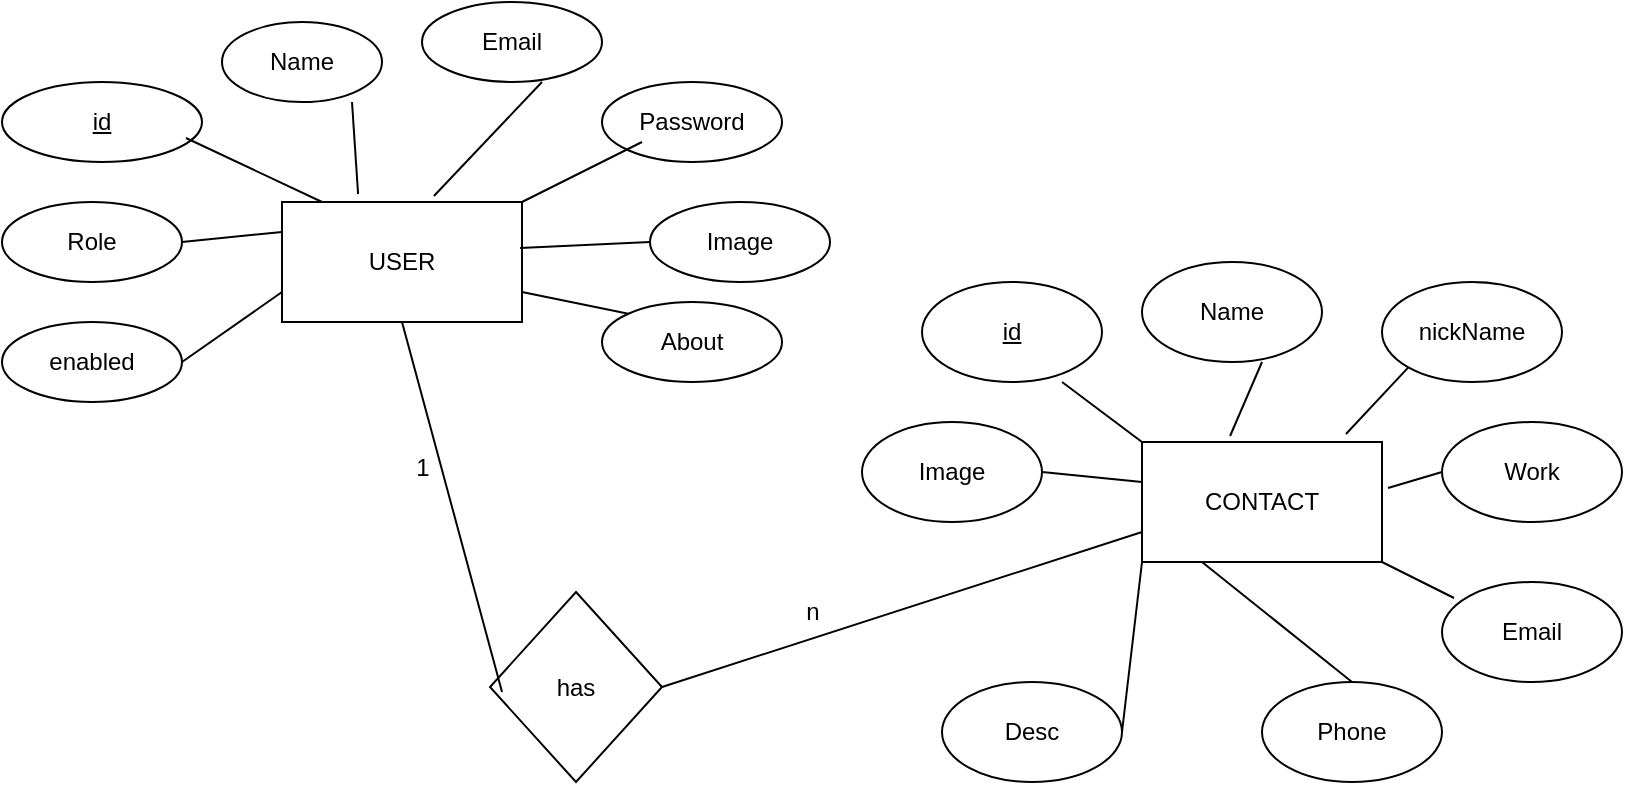 <mxfile version="24.7.6">
  <diagram name="Page-1" id="r1VJRkwCVeg-aCtXPdXI">
    <mxGraphModel dx="1035" dy="511" grid="1" gridSize="10" guides="1" tooltips="1" connect="1" arrows="1" fold="1" page="1" pageScale="1" pageWidth="827" pageHeight="1169" math="0" shadow="0">
      <root>
        <mxCell id="0" />
        <mxCell id="1" parent="0" />
        <mxCell id="pAQu4iat_0gjQba0TCxo-1" value="USER" style="rounded=0;whiteSpace=wrap;html=1;" vertex="1" parent="1">
          <mxGeometry x="140" y="120" width="120" height="60" as="geometry" />
        </mxCell>
        <mxCell id="pAQu4iat_0gjQba0TCxo-2" value="CONTACT" style="rounded=0;whiteSpace=wrap;html=1;" vertex="1" parent="1">
          <mxGeometry x="570" y="240" width="120" height="60" as="geometry" />
        </mxCell>
        <mxCell id="pAQu4iat_0gjQba0TCxo-3" value="&lt;u&gt;id&lt;/u&gt;" style="ellipse;whiteSpace=wrap;html=1;" vertex="1" parent="1">
          <mxGeometry y="60" width="100" height="40" as="geometry" />
        </mxCell>
        <mxCell id="pAQu4iat_0gjQba0TCxo-7" value="Name" style="ellipse;whiteSpace=wrap;html=1;" vertex="1" parent="1">
          <mxGeometry x="110" y="30" width="80" height="40" as="geometry" />
        </mxCell>
        <mxCell id="pAQu4iat_0gjQba0TCxo-8" value="Email" style="ellipse;whiteSpace=wrap;html=1;" vertex="1" parent="1">
          <mxGeometry x="210" y="20" width="90" height="40" as="geometry" />
        </mxCell>
        <mxCell id="pAQu4iat_0gjQba0TCxo-9" value="Password" style="ellipse;whiteSpace=wrap;html=1;" vertex="1" parent="1">
          <mxGeometry x="300" y="60" width="90" height="40" as="geometry" />
        </mxCell>
        <mxCell id="pAQu4iat_0gjQba0TCxo-10" value="Image&lt;span style=&quot;color: rgba(0, 0, 0, 0); font-family: monospace; font-size: 0px; text-align: start; text-wrap: nowrap;&quot;&gt;%3CmxGraphModel%3E%3Croot%3E%3CmxCell%20id%3D%220%22%2F%3E%3CmxCell%20id%3D%221%22%20parent%3D%220%22%2F%3E%3CmxCell%20id%3D%222%22%20value%3D%22id%22%20style%3D%22ellipse%3BwhiteSpace%3Dwrap%3Bhtml%3D1%3B%22%20vertex%3D%221%22%20parent%3D%221%22%3E%3CmxGeometry%20x%3D%22210%22%20y%3D%2220%22%20width%3D%2290%22%20height%3D%2240%22%20as%3D%22geometry%22%2F%3E%3C%2FmxCell%3E%3C%2Froot%3E%3C%2FmxGraphModel%3E&lt;/span&gt;" style="ellipse;whiteSpace=wrap;html=1;" vertex="1" parent="1">
          <mxGeometry x="324" y="120" width="90" height="40" as="geometry" />
        </mxCell>
        <mxCell id="pAQu4iat_0gjQba0TCxo-11" value="About" style="ellipse;whiteSpace=wrap;html=1;" vertex="1" parent="1">
          <mxGeometry x="300" y="170" width="90" height="40" as="geometry" />
        </mxCell>
        <mxCell id="pAQu4iat_0gjQba0TCxo-12" value="Role" style="ellipse;whiteSpace=wrap;html=1;" vertex="1" parent="1">
          <mxGeometry y="120" width="90" height="40" as="geometry" />
        </mxCell>
        <mxCell id="pAQu4iat_0gjQba0TCxo-13" value="enabled" style="ellipse;whiteSpace=wrap;html=1;" vertex="1" parent="1">
          <mxGeometry y="180" width="90" height="40" as="geometry" />
        </mxCell>
        <mxCell id="pAQu4iat_0gjQba0TCxo-21" value="" style="endArrow=none;html=1;rounded=0;exitX=0.633;exitY=-0.05;exitDx=0;exitDy=0;exitPerimeter=0;" edge="1" parent="1" source="pAQu4iat_0gjQba0TCxo-1">
          <mxGeometry width="50" height="50" relative="1" as="geometry">
            <mxPoint x="240" y="130" as="sourcePoint" />
            <mxPoint x="270" y="60" as="targetPoint" />
          </mxGeometry>
        </mxCell>
        <mxCell id="pAQu4iat_0gjQba0TCxo-22" value="" style="endArrow=none;html=1;rounded=0;exitX=1;exitY=0;exitDx=0;exitDy=0;" edge="1" parent="1" source="pAQu4iat_0gjQba0TCxo-1">
          <mxGeometry width="50" height="50" relative="1" as="geometry">
            <mxPoint x="270" y="140" as="sourcePoint" />
            <mxPoint x="320" y="90" as="targetPoint" />
          </mxGeometry>
        </mxCell>
        <mxCell id="pAQu4iat_0gjQba0TCxo-24" value="" style="endArrow=none;html=1;rounded=0;entryX=0;entryY=0.5;entryDx=0;entryDy=0;exitX=0.992;exitY=0.383;exitDx=0;exitDy=0;exitPerimeter=0;" edge="1" parent="1" source="pAQu4iat_0gjQba0TCxo-1" target="pAQu4iat_0gjQba0TCxo-10">
          <mxGeometry width="50" height="50" relative="1" as="geometry">
            <mxPoint x="280" y="180" as="sourcePoint" />
            <mxPoint x="320" y="150" as="targetPoint" />
          </mxGeometry>
        </mxCell>
        <mxCell id="pAQu4iat_0gjQba0TCxo-25" value="" style="endArrow=none;html=1;rounded=0;entryX=0;entryY=0;entryDx=0;entryDy=0;exitX=1;exitY=0.75;exitDx=0;exitDy=0;" edge="1" parent="1" source="pAQu4iat_0gjQba0TCxo-1" target="pAQu4iat_0gjQba0TCxo-11">
          <mxGeometry width="50" height="50" relative="1" as="geometry">
            <mxPoint x="282" y="180" as="sourcePoint" />
            <mxPoint x="330" y="200" as="targetPoint" />
          </mxGeometry>
        </mxCell>
        <mxCell id="pAQu4iat_0gjQba0TCxo-26" value="" style="endArrow=none;html=1;rounded=0;entryX=0;entryY=0.75;entryDx=0;entryDy=0;exitX=1;exitY=0.5;exitDx=0;exitDy=0;" edge="1" parent="1" source="pAQu4iat_0gjQba0TCxo-13" target="pAQu4iat_0gjQba0TCxo-1">
          <mxGeometry width="50" height="50" relative="1" as="geometry">
            <mxPoint x="80" y="230" as="sourcePoint" />
            <mxPoint x="130" y="180" as="targetPoint" />
          </mxGeometry>
        </mxCell>
        <mxCell id="pAQu4iat_0gjQba0TCxo-27" value="" style="endArrow=none;html=1;rounded=0;entryX=0;entryY=0.25;entryDx=0;entryDy=0;exitX=1;exitY=0.5;exitDx=0;exitDy=0;" edge="1" parent="1" source="pAQu4iat_0gjQba0TCxo-12" target="pAQu4iat_0gjQba0TCxo-1">
          <mxGeometry width="50" height="50" relative="1" as="geometry">
            <mxPoint x="80" y="160" as="sourcePoint" />
            <mxPoint x="130" y="110" as="targetPoint" />
          </mxGeometry>
        </mxCell>
        <mxCell id="pAQu4iat_0gjQba0TCxo-28" value="" style="endArrow=none;html=1;rounded=0;exitX=0.167;exitY=0;exitDx=0;exitDy=0;exitPerimeter=0;entryX=0.92;entryY=0.7;entryDx=0;entryDy=0;entryPerimeter=0;" edge="1" parent="1" source="pAQu4iat_0gjQba0TCxo-1" target="pAQu4iat_0gjQba0TCxo-3">
          <mxGeometry width="50" height="50" relative="1" as="geometry">
            <mxPoint x="170" y="130" as="sourcePoint" />
            <mxPoint x="90" y="70" as="targetPoint" />
          </mxGeometry>
        </mxCell>
        <mxCell id="pAQu4iat_0gjQba0TCxo-29" value="" style="endArrow=none;html=1;rounded=0;exitX=0.317;exitY=-0.067;exitDx=0;exitDy=0;exitPerimeter=0;" edge="1" parent="1" source="pAQu4iat_0gjQba0TCxo-1">
          <mxGeometry width="50" height="50" relative="1" as="geometry">
            <mxPoint x="125" y="120" as="sourcePoint" />
            <mxPoint x="175" y="70" as="targetPoint" />
          </mxGeometry>
        </mxCell>
        <mxCell id="pAQu4iat_0gjQba0TCxo-30" value="&lt;u&gt;id&lt;/u&gt;" style="ellipse;whiteSpace=wrap;html=1;" vertex="1" parent="1">
          <mxGeometry x="460" y="160" width="90" height="50" as="geometry" />
        </mxCell>
        <mxCell id="pAQu4iat_0gjQba0TCxo-31" value="Name" style="ellipse;whiteSpace=wrap;html=1;" vertex="1" parent="1">
          <mxGeometry x="570" y="150" width="90" height="50" as="geometry" />
        </mxCell>
        <mxCell id="pAQu4iat_0gjQba0TCxo-32" value="nickName" style="ellipse;whiteSpace=wrap;html=1;" vertex="1" parent="1">
          <mxGeometry x="690" y="160" width="90" height="50" as="geometry" />
        </mxCell>
        <mxCell id="pAQu4iat_0gjQba0TCxo-33" value="Work" style="ellipse;whiteSpace=wrap;html=1;" vertex="1" parent="1">
          <mxGeometry x="720" y="230" width="90" height="50" as="geometry" />
        </mxCell>
        <mxCell id="pAQu4iat_0gjQba0TCxo-34" value="Email" style="ellipse;whiteSpace=wrap;html=1;" vertex="1" parent="1">
          <mxGeometry x="720" y="310" width="90" height="50" as="geometry" />
        </mxCell>
        <mxCell id="pAQu4iat_0gjQba0TCxo-35" value="Image" style="ellipse;whiteSpace=wrap;html=1;" vertex="1" parent="1">
          <mxGeometry x="430" y="230" width="90" height="50" as="geometry" />
        </mxCell>
        <mxCell id="pAQu4iat_0gjQba0TCxo-36" value="Desc" style="ellipse;whiteSpace=wrap;html=1;" vertex="1" parent="1">
          <mxGeometry x="470" y="360" width="90" height="50" as="geometry" />
        </mxCell>
        <mxCell id="pAQu4iat_0gjQba0TCxo-37" value="" style="endArrow=none;html=1;rounded=0;exitX=1;exitY=0.5;exitDx=0;exitDy=0;entryX=0;entryY=1;entryDx=0;entryDy=0;entryPerimeter=0;" edge="1" parent="1" source="pAQu4iat_0gjQba0TCxo-36" target="pAQu4iat_0gjQba0TCxo-2">
          <mxGeometry width="50" height="50" relative="1" as="geometry">
            <mxPoint x="520" y="340" as="sourcePoint" />
            <mxPoint x="570" y="290" as="targetPoint" />
          </mxGeometry>
        </mxCell>
        <mxCell id="pAQu4iat_0gjQba0TCxo-38" value="" style="endArrow=none;html=1;rounded=0;exitX=1;exitY=0.5;exitDx=0;exitDy=0;" edge="1" parent="1" source="pAQu4iat_0gjQba0TCxo-35">
          <mxGeometry width="50" height="50" relative="1" as="geometry">
            <mxPoint x="520" y="310" as="sourcePoint" />
            <mxPoint x="570" y="260" as="targetPoint" />
          </mxGeometry>
        </mxCell>
        <mxCell id="pAQu4iat_0gjQba0TCxo-39" value="" style="endArrow=none;html=1;rounded=0;entryX=0.778;entryY=1;entryDx=0;entryDy=0;entryPerimeter=0;exitX=0;exitY=0;exitDx=0;exitDy=0;" edge="1" parent="1" source="pAQu4iat_0gjQba0TCxo-2" target="pAQu4iat_0gjQba0TCxo-30">
          <mxGeometry width="50" height="50" relative="1" as="geometry">
            <mxPoint x="400" y="260" as="sourcePoint" />
            <mxPoint x="450" y="210" as="targetPoint" />
          </mxGeometry>
        </mxCell>
        <mxCell id="pAQu4iat_0gjQba0TCxo-40" value="" style="endArrow=none;html=1;rounded=0;exitX=0.367;exitY=-0.05;exitDx=0;exitDy=0;exitPerimeter=0;" edge="1" parent="1" source="pAQu4iat_0gjQba0TCxo-2">
          <mxGeometry width="50" height="50" relative="1" as="geometry">
            <mxPoint x="580" y="250" as="sourcePoint" />
            <mxPoint x="630" y="200" as="targetPoint" />
          </mxGeometry>
        </mxCell>
        <mxCell id="pAQu4iat_0gjQba0TCxo-41" value="" style="endArrow=none;html=1;rounded=0;entryX=0;entryY=1;entryDx=0;entryDy=0;exitX=0.85;exitY=-0.067;exitDx=0;exitDy=0;exitPerimeter=0;" edge="1" parent="1" source="pAQu4iat_0gjQba0TCxo-2" target="pAQu4iat_0gjQba0TCxo-32">
          <mxGeometry width="50" height="50" relative="1" as="geometry">
            <mxPoint x="670" y="250" as="sourcePoint" />
            <mxPoint x="720" y="200" as="targetPoint" />
          </mxGeometry>
        </mxCell>
        <mxCell id="pAQu4iat_0gjQba0TCxo-42" value="" style="endArrow=none;html=1;rounded=0;exitX=1.025;exitY=0.383;exitDx=0;exitDy=0;exitPerimeter=0;entryX=0;entryY=0.5;entryDx=0;entryDy=0;entryPerimeter=0;" edge="1" parent="1" source="pAQu4iat_0gjQba0TCxo-2" target="pAQu4iat_0gjQba0TCxo-33">
          <mxGeometry width="50" height="50" relative="1" as="geometry">
            <mxPoint x="690" y="290" as="sourcePoint" />
            <mxPoint x="740" y="240" as="targetPoint" />
          </mxGeometry>
        </mxCell>
        <mxCell id="pAQu4iat_0gjQba0TCxo-43" value="" style="endArrow=none;html=1;rounded=0;exitX=1;exitY=1;exitDx=0;exitDy=0;entryX=0.067;entryY=0.16;entryDx=0;entryDy=0;entryPerimeter=0;" edge="1" parent="1" source="pAQu4iat_0gjQba0TCxo-2" target="pAQu4iat_0gjQba0TCxo-34">
          <mxGeometry width="50" height="50" relative="1" as="geometry">
            <mxPoint x="690" y="350" as="sourcePoint" />
            <mxPoint x="740" y="300" as="targetPoint" />
          </mxGeometry>
        </mxCell>
        <mxCell id="pAQu4iat_0gjQba0TCxo-44" value="Phone" style="ellipse;whiteSpace=wrap;html=1;" vertex="1" parent="1">
          <mxGeometry x="630" y="360" width="90" height="50" as="geometry" />
        </mxCell>
        <mxCell id="pAQu4iat_0gjQba0TCxo-45" value="" style="endArrow=none;html=1;rounded=0;entryX=0.25;entryY=1;entryDx=0;entryDy=0;exitX=0.5;exitY=0;exitDx=0;exitDy=0;" edge="1" parent="1" source="pAQu4iat_0gjQba0TCxo-44" target="pAQu4iat_0gjQba0TCxo-2">
          <mxGeometry width="50" height="50" relative="1" as="geometry">
            <mxPoint x="570" y="350" as="sourcePoint" />
            <mxPoint x="620" y="300" as="targetPoint" />
          </mxGeometry>
        </mxCell>
        <mxCell id="pAQu4iat_0gjQba0TCxo-46" value="has" style="rhombus;whiteSpace=wrap;html=1;" vertex="1" parent="1">
          <mxGeometry x="244" y="315" width="86" height="95" as="geometry" />
        </mxCell>
        <mxCell id="pAQu4iat_0gjQba0TCxo-47" value="" style="endArrow=none;html=1;rounded=0;exitX=0.07;exitY=0.526;exitDx=0;exitDy=0;exitPerimeter=0;entryX=0.5;entryY=1;entryDx=0;entryDy=0;" edge="1" parent="1" source="pAQu4iat_0gjQba0TCxo-46" target="pAQu4iat_0gjQba0TCxo-1">
          <mxGeometry width="50" height="50" relative="1" as="geometry">
            <mxPoint x="240" y="360" as="sourcePoint" />
            <mxPoint x="240" y="180" as="targetPoint" />
          </mxGeometry>
        </mxCell>
        <mxCell id="pAQu4iat_0gjQba0TCxo-49" value="" style="endArrow=none;html=1;rounded=0;entryX=0;entryY=0.75;entryDx=0;entryDy=0;exitX=1;exitY=0.5;exitDx=0;exitDy=0;" edge="1" parent="1" source="pAQu4iat_0gjQba0TCxo-46" target="pAQu4iat_0gjQba0TCxo-2">
          <mxGeometry width="50" height="50" relative="1" as="geometry">
            <mxPoint x="410" y="250" as="sourcePoint" />
            <mxPoint x="460" y="200" as="targetPoint" />
          </mxGeometry>
        </mxCell>
        <mxCell id="pAQu4iat_0gjQba0TCxo-50" value="1" style="text;html=1;align=center;verticalAlign=middle;resizable=0;points=[];autosize=1;strokeColor=none;fillColor=none;" vertex="1" parent="1">
          <mxGeometry x="195" y="238" width="30" height="30" as="geometry" />
        </mxCell>
        <mxCell id="pAQu4iat_0gjQba0TCxo-51" value="n" style="text;html=1;align=center;verticalAlign=middle;resizable=0;points=[];autosize=1;strokeColor=none;fillColor=none;" vertex="1" parent="1">
          <mxGeometry x="390" y="310" width="30" height="30" as="geometry" />
        </mxCell>
      </root>
    </mxGraphModel>
  </diagram>
</mxfile>
